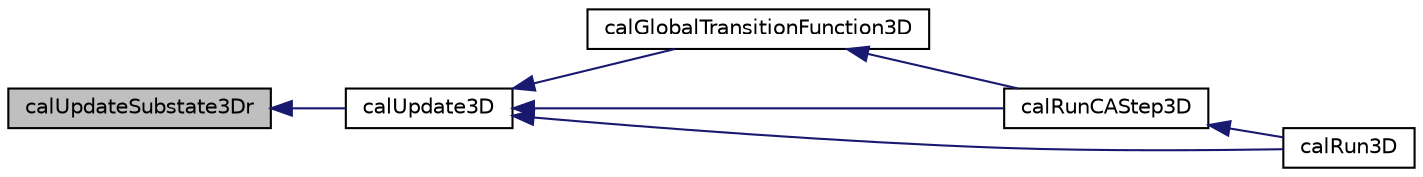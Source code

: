 digraph "calUpdateSubstate3Dr"
{
  edge [fontname="Helvetica",fontsize="10",labelfontname="Helvetica",labelfontsize="10"];
  node [fontname="Helvetica",fontsize="10",shape=record];
  rankdir="LR";
  Node1 [label="calUpdateSubstate3Dr",height=0.2,width=0.4,color="black", fillcolor="grey75", style="filled" fontcolor="black"];
  Node1 -> Node2 [dir="back",color="midnightblue",fontsize="10",style="solid",fontname="Helvetica"];
  Node2 [label="calUpdate3D",height=0.2,width=0.4,color="black", fillcolor="white", style="filled",URL="$cal3_d_8h.html#aadc8c69e9444cae27a98886c033dc9da",tooltip="Updates all the substates registered in CALModel3D::pQb_array, CALModel3D::pQi_array and CALModel3D::..."];
  Node2 -> Node3 [dir="back",color="midnightblue",fontsize="10",style="solid",fontname="Helvetica"];
  Node3 [label="calGlobalTransitionFunction3D",height=0.2,width=0.4,color="black", fillcolor="white", style="filled",URL="$cal3_d_8h.html#ae51a277727eaf8ea339bf15567508cc1",tooltip="The cellular automaton global transition function. It applies the transition function to each cell of..."];
  Node3 -> Node4 [dir="back",color="midnightblue",fontsize="10",style="solid",fontname="Helvetica"];
  Node4 [label="calRunCAStep3D",height=0.2,width=0.4,color="black", fillcolor="white", style="filled",URL="$cal3_d_run_8h.html#aa33450f65e2ac0a26cb2fa84303c0533",tooltip="A single step of the cellular automaton. It execute the transition function, the steering and check f..."];
  Node4 -> Node5 [dir="back",color="midnightblue",fontsize="10",style="solid",fontname="Helvetica"];
  Node5 [label="calRun3D",height=0.2,width=0.4,color="black", fillcolor="white", style="filled",URL="$cal3_d_run_8h.html#a4fffa0e7e846922e1d46c7ba82f9d921",tooltip="Main simulation cicle. It can become a loop is CALRun3D::final_step == 0. "];
  Node2 -> Node4 [dir="back",color="midnightblue",fontsize="10",style="solid",fontname="Helvetica"];
  Node2 -> Node5 [dir="back",color="midnightblue",fontsize="10",style="solid",fontname="Helvetica"];
}
